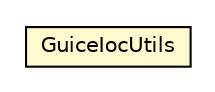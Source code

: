 #!/usr/local/bin/dot
#
# Class diagram 
# Generated by UMLGraph version R5_6_6-8-g8d7759 (http://www.umlgraph.org/)
#

digraph G {
	edge [fontname="Helvetica",fontsize=10,labelfontname="Helvetica",labelfontsize=10];
	node [fontname="Helvetica",fontsize=10,shape=plaintext];
	nodesep=0.25;
	ranksep=0.5;
	// org.dayatang.ioc.guice.GuiceIocUtils
	c55025 [label=<<table title="org.dayatang.ioc.guice.GuiceIocUtils" border="0" cellborder="1" cellspacing="0" cellpadding="2" port="p" bgcolor="lemonChiffon" href="./GuiceIocUtils.html">
		<tr><td><table border="0" cellspacing="0" cellpadding="1">
<tr><td align="center" balign="center"> GuiceIocUtils </td></tr>
		</table></td></tr>
		</table>>, URL="./GuiceIocUtils.html", fontname="Helvetica", fontcolor="black", fontsize=10.0];
}

